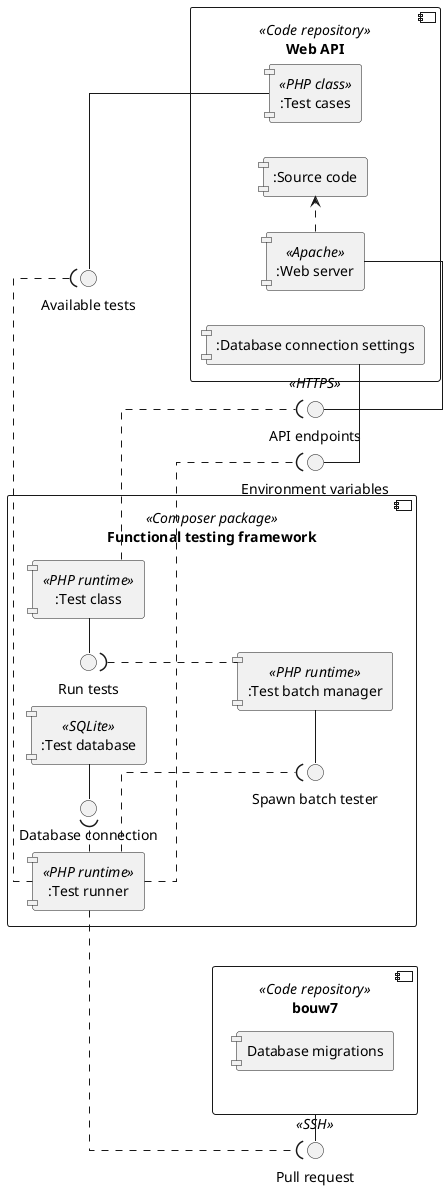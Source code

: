 @startuml Component diagram
skinparam Linetype ortho
skinparam componentStyle uml1
left to right direction

together {
    component "Web API" <<Code repository>> as web_api {
        component ":Test cases" <<PHP class>> as test_cases
        component ":Web server" <<Apache>> as api_server
        component ":Source code" as source
        component ":Database connection settings" as db_conn
    }
    interface "API endpoints" <<HTTPS>> as endpoints
    interface "Available tests" as tests
    interface "Environment variables" as env
}

component "Functional testing framework" <<Composer package>> as framework {
    component ":Test runner" <<PHP runtime>> as runner
    together {
        component ":Test batch manager" <<PHP runtime>> as manager
        component ":Test database" <<SQLite>> as test_db
        component ":Test class" <<PHP runtime>> as test
        interface "Database connection" as sqlite_conn
        interface "Spawn batch tester" as spawn
        interface "Run tests" as run
    }
}

together {
    component "bouw7" <<Code repository>> as bouw7 {
        component "Database migrations" as migrations
    }
    interface "Pull request" <<SSH>> as bouw7_pull
}

db_conn - env
runner ..( env

bouw7 - bouw7_pull
runner ..( bouw7_pull

endpoints - api_server
test ..( endpoints

tests -- test_cases
tests ). runner

api_server .> source

sqlite_conn - test_db
runner .( sqlite_conn

spawn - manager
runner .( spawn

test - run
run ).. manager
@enduml
